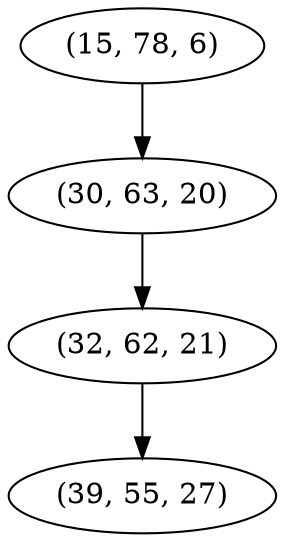 digraph tree {
    "(15, 78, 6)";
    "(30, 63, 20)";
    "(32, 62, 21)";
    "(39, 55, 27)";
    "(15, 78, 6)" -> "(30, 63, 20)";
    "(30, 63, 20)" -> "(32, 62, 21)";
    "(32, 62, 21)" -> "(39, 55, 27)";
}
